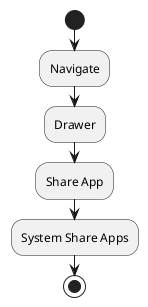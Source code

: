 @startuml share

start
  :Navigate;
    :Drawer;
    :Share App;
    :System Share Apps;
stop

@enduml